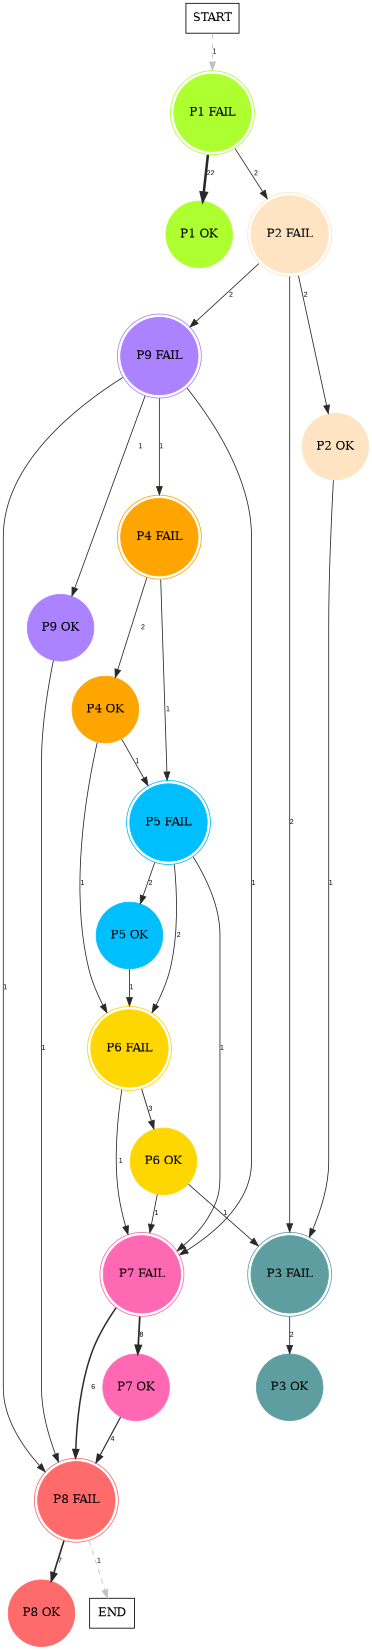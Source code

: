digraph graphname {
	dpi = 150
	size="16,11!";
	margin = 0;
"P1 FAIL" [shape=circle, color=greenyellow, peripheries=2, style=filled]"P1 OK" [shape=circle, color=greenyellow, style=filled]"P2 FAIL" [shape=circle, color=bisque, peripheries=2, style=filled]"P9 FAIL" [shape=circle, color=mediumpurple1, peripheries=2, style=filled]"P3 FAIL" [shape=circle, color=cadetblue, peripheries=2, style=filled]"P5 FAIL" [shape=circle, color=deepskyblue, peripheries=2, style=filled]"P6 FAIL" [shape=circle, color=gold, peripheries=2, style=filled]"P2 OK" [shape=circle, color=bisque, style=filled]"P4 FAIL" [shape=circle, color=orange, peripheries=2, style=filled]"P5 OK" [shape=circle, color=deepskyblue, style=filled]"P6 OK" [shape=circle, color=gold, style=filled]"P3 OK" [shape=circle, color=cadetblue, style=filled]"P7 FAIL" [shape=circle, color=hotpink, peripheries=2, style=filled]"P8 FAIL" [shape=circle, color=indianred1, peripheries=2, style=filled]"P4 OK" [shape=circle, color=orange, style=filled]"P7 OK" [shape=circle, color=hotpink, style=filled]"P8 OK" [shape=circle, color=indianred1, style=filled]"P9 OK" [shape=circle, color=mediumpurple1, style=filled]"START" [shape=box, fillcolor=white, style=filled, color=black]"END" [shape=box, fillcolor=white, style=filled, color=black]"P1 FAIL" -> "P1 OK" [ color=grey16 penwidth = "3.091042453358316"label ="22" labelfloat=false fontname="Arial" fontsize=8]
"P1 FAIL" -> "P2 FAIL" [ color=grey16 penwidth = "1"label ="2" labelfloat=false fontname="Arial" fontsize=8]
"P2 FAIL" -> "P9 FAIL" [ color=grey16 penwidth = "1"label ="2" labelfloat=false fontname="Arial" fontsize=8]
"P2 FAIL" -> "P3 FAIL" [ color=grey16 penwidth = "1"label ="2" labelfloat=false fontname="Arial" fontsize=8]
"P2 FAIL" -> "P2 OK" [ color=grey16 penwidth = "1"label ="2" labelfloat=false fontname="Arial" fontsize=8]
"P9 FAIL" -> "P4 FAIL" [ color=grey16 penwidth = "1"label ="1" labelfloat=false fontname="Arial" fontsize=8]
"P9 FAIL" -> "P7 FAIL" [ color=grey16 penwidth = "1"label ="1" labelfloat=false fontname="Arial" fontsize=8]
"P9 FAIL" -> "P8 FAIL" [ color=grey16 penwidth = "1"label ="1" labelfloat=false fontname="Arial" fontsize=8]
"P9 FAIL" -> "P9 OK" [ color=grey16 penwidth = "1"label ="1" labelfloat=false fontname="Arial" fontsize=8]
"P3 FAIL" -> "P3 OK" [ color=grey16 penwidth = "1"label ="2" labelfloat=false fontname="Arial" fontsize=8]
"P5 FAIL" -> "P6 FAIL" [ color=grey16 penwidth = "1"label ="2" labelfloat=false fontname="Arial" fontsize=8]
"P5 FAIL" -> "P5 OK" [ color=grey16 penwidth = "1"label ="2" labelfloat=false fontname="Arial" fontsize=8]
"P5 FAIL" -> "P7 FAIL" [ color=grey16 penwidth = "1"label ="1" labelfloat=false fontname="Arial" fontsize=8]
"P6 FAIL" -> "P6 OK" [ color=grey16 penwidth = "1.0986122886681098"label ="3" labelfloat=false fontname="Arial" fontsize=8]
"P6 FAIL" -> "P7 FAIL" [ color=grey16 penwidth = "1"label ="1" labelfloat=false fontname="Arial" fontsize=8]
"P2 OK" -> "P3 FAIL" [ color=grey16 penwidth = "1"label ="1" labelfloat=false fontname="Arial" fontsize=8]
"P4 FAIL" -> "P5 FAIL" [ color=grey16 penwidth = "1"label ="1" labelfloat=false fontname="Arial" fontsize=8]
"P4 FAIL" -> "P4 OK" [ color=grey16 penwidth = "1"label ="2" labelfloat=false fontname="Arial" fontsize=8]
"P5 OK" -> "P6 FAIL" [ color=grey16 penwidth = "1"label ="1" labelfloat=false fontname="Arial" fontsize=8]
"P6 OK" -> "P3 FAIL" [ color=grey16 penwidth = "1"label ="1" labelfloat=false fontname="Arial" fontsize=8]
"P6 OK" -> "P7 FAIL" [ color=grey16 penwidth = "1"label ="1" labelfloat=false fontname="Arial" fontsize=8]
"P7 FAIL" -> "P8 FAIL" [ color=grey16 penwidth = "1.791759469228055"label ="6" labelfloat=false fontname="Arial" fontsize=8]
"P7 FAIL" -> "P7 OK" [ color=grey16 penwidth = "2.0794415416798357"label ="8" labelfloat=false fontname="Arial" fontsize=8]
"P8 FAIL" -> "P8 OK" [ color=grey16 penwidth = "1.9459101490553132"label ="7" labelfloat=false fontname="Arial" fontsize=8]
"P8 FAIL" -> "END" [ style = dashed color=grey label ="1" labelfloat=false fontname="Arial" fontsize=8]
"P4 OK" -> "P5 FAIL" [ color=grey16 penwidth = "1"label ="1" labelfloat=false fontname="Arial" fontsize=8]
"P4 OK" -> "P6 FAIL" [ color=grey16 penwidth = "1"label ="1" labelfloat=false fontname="Arial" fontsize=8]
"P7 OK" -> "P8 FAIL" [ color=grey16 penwidth = "1.3862943611198906"label ="4" labelfloat=false fontname="Arial" fontsize=8]
"P9 OK" -> "P8 FAIL" [ color=grey16 penwidth = "1"label ="1" labelfloat=false fontname="Arial" fontsize=8]
"START" -> "P1 FAIL" [ style = dashed color=grey label ="1" labelfloat=false fontname="Arial" fontsize=8]
}